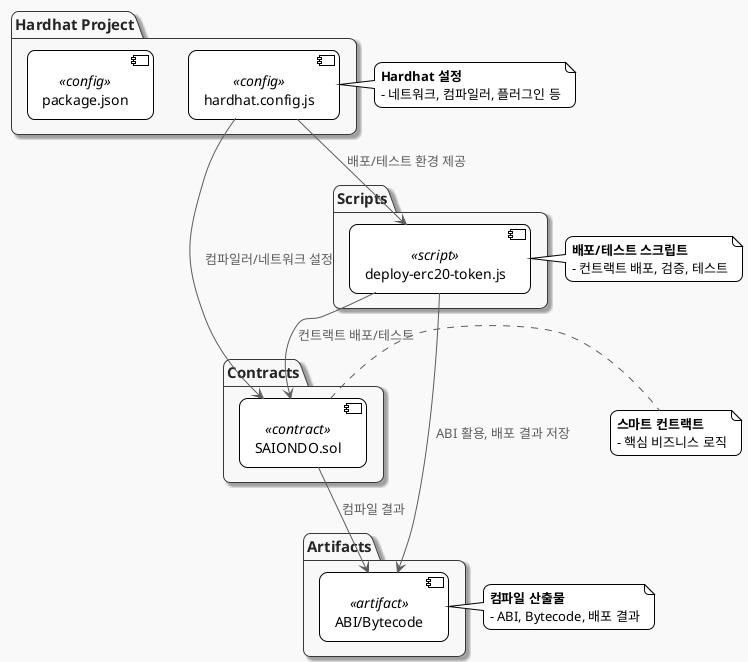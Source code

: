 @startuml
!theme plain
skinparam componentStyle uml2
skinparam shadowing false
skinparam roundcorner 15
skinparam monochrome true
skinparam backgroundColor #F9F9F9
skinparam ArrowColor Black
skinparam ArrowFontColor Black
skinparam defaultFontName "Nanum Gothic"

skinparam package {
  BackgroundColor #F8F8FF
  BorderColor #333366
  FontColor #222244
  FontSize 15
  Shadowing true
}
skinparam rectangle {
  BackgroundColor #F0F8FF
  BorderColor #333366
  FontColor #222244
  Shadowing true
}
skinparam ArrowColor #336699
skinparam ArrowFontColor #336699
skinparam ArrowFontSize 13

' Hardhat 설정/환경
package "Hardhat Project" {
  [hardhat.config.js] <<config>>
  [package.json] <<config>>
}

' 스마트 컨트랙트
package "Contracts" {
  [SAIONDO.sol] <<contract>>
}

' 배포/테스트 스크립트
package "Scripts" {
  [deploy-erc20-token.js] <<script>>
}

' 컴파일 산출물
package "Artifacts" {
  [ABI/Bytecode] <<artifact>>
}

' 관계 및 설명
[hardhat.config.js] --> [SAIONDO.sol] : "컴파일러/네트워크 설정"
[hardhat.config.js] --> [deploy-erc20-token.js] : "배포/테스트 환경 제공"
[SAIONDO.sol] --> [ABI/Bytecode] : "컴파일 결과"
[deploy-erc20-token.js] --> [SAIONDO.sol] : "컨트랙트 배포/테스트"
[deploy-erc20-token.js] --> [ABI/Bytecode] : "ABI 활용, 배포 결과 저장"

' 설명 주석
note right of [hardhat.config.js]
  <b>Hardhat 설정</b>
  - 네트워크, 컴파일러, 플러그인 등
end note

note right of [SAIONDO.sol]
  <b>스마트 컨트랙트</b>
  - 핵심 비즈니스 로직
end note

note right of [deploy-erc20-token.js]
  <b>배포/테스트 스크립트</b>
  - 컨트랙트 배포, 검증, 테스트
end note

note right of [ABI/Bytecode]
  <b>컴파일 산출물</b>
  - ABI, Bytecode, 배포 결과
end note

@enduml
